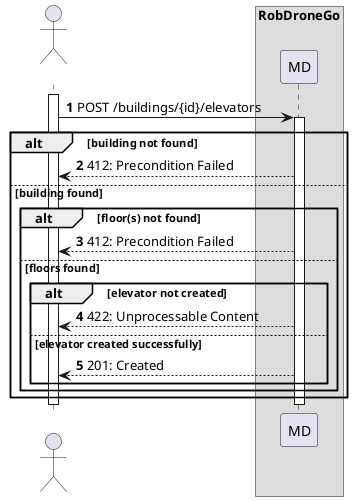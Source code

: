 @startuml
autonumber

actor " " as actor
box "RobDroneGo"
participant "MD" as mdr

activate actor
    actor -> mdr: POST /buildings/{id}/elevators
    activate mdr

    alt building not found
        mdr --> actor : 412: Precondition Failed
    else building found
        alt floor(s) not found
            mdr --> actor : 412: Precondition Failed
        else floors found
            alt elevator not created
                mdr --> actor : 422: Unprocessable Content
            else elevator created successfully
                mdr --> actor : 201: Created
            end
        end
    end

    deactivate mdr
deactivate actor


@enduml


